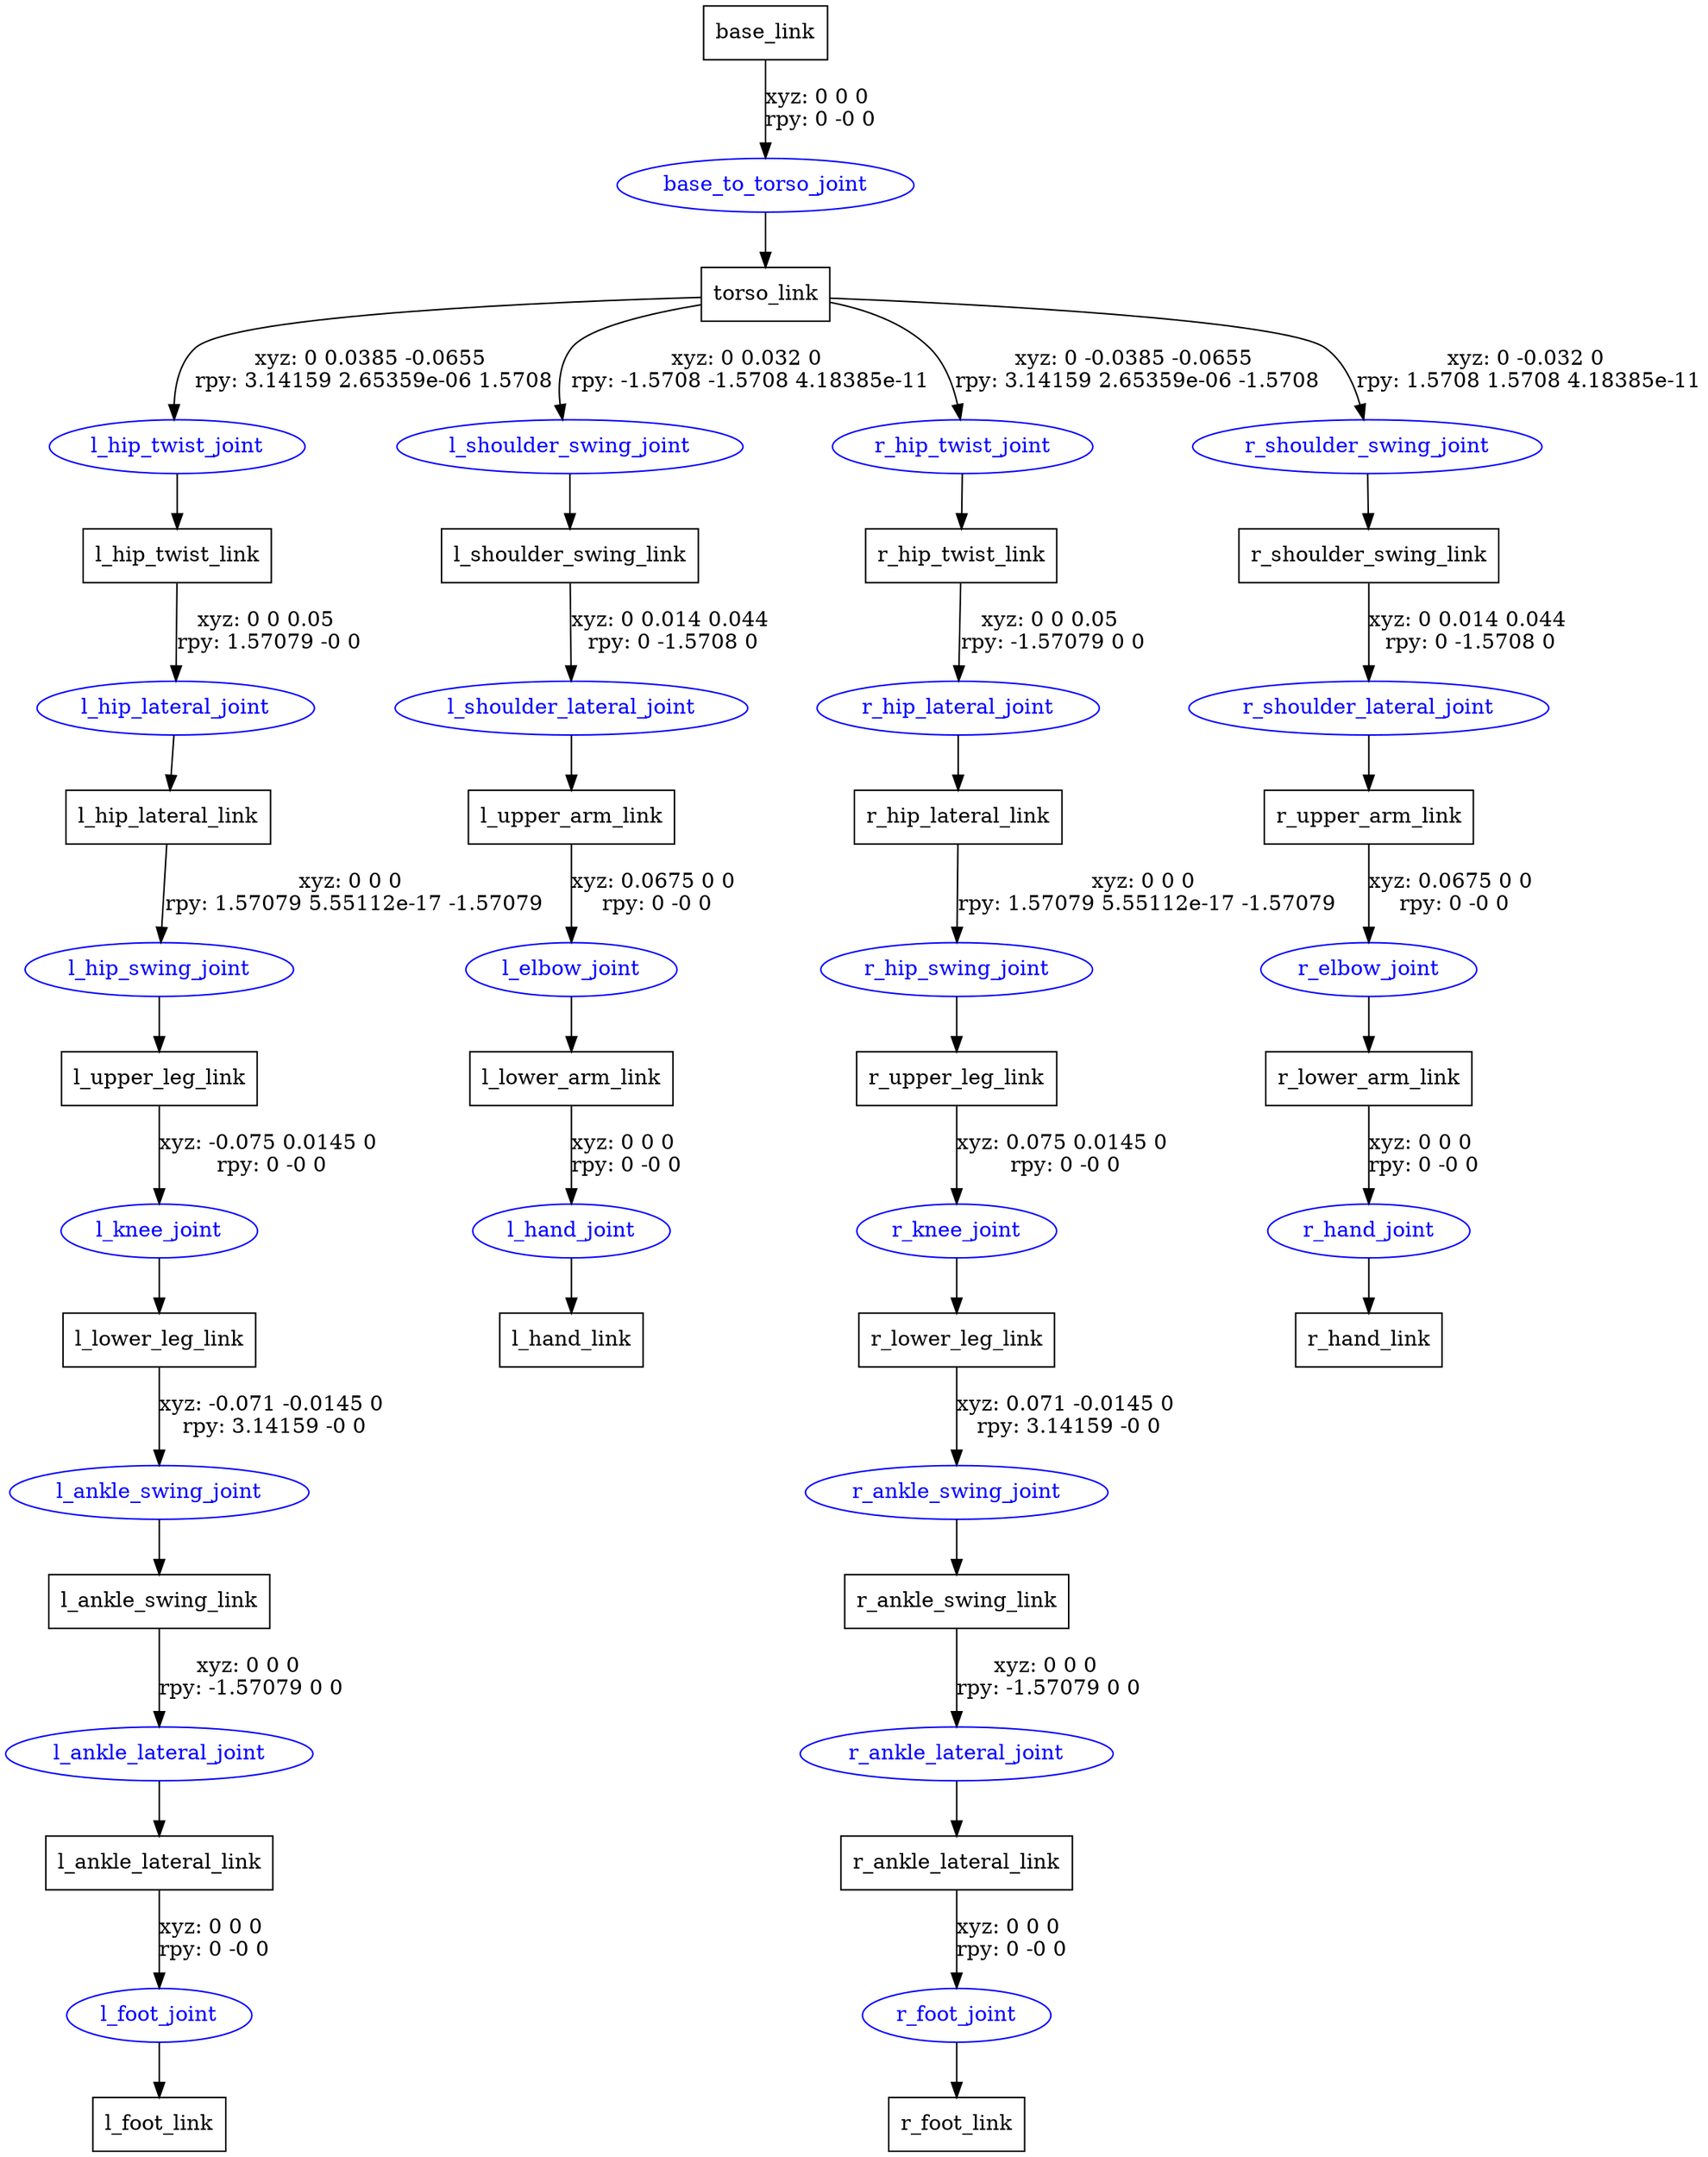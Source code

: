 digraph G {
node [shape=box];
"base_link" [label="base_link"];
"torso_link" [label="torso_link"];
"l_hip_twist_link" [label="l_hip_twist_link"];
"l_hip_lateral_link" [label="l_hip_lateral_link"];
"l_upper_leg_link" [label="l_upper_leg_link"];
"l_lower_leg_link" [label="l_lower_leg_link"];
"l_ankle_swing_link" [label="l_ankle_swing_link"];
"l_ankle_lateral_link" [label="l_ankle_lateral_link"];
"l_foot_link" [label="l_foot_link"];
"l_shoulder_swing_link" [label="l_shoulder_swing_link"];
"l_upper_arm_link" [label="l_upper_arm_link"];
"l_lower_arm_link" [label="l_lower_arm_link"];
"l_hand_link" [label="l_hand_link"];
"r_hip_twist_link" [label="r_hip_twist_link"];
"r_hip_lateral_link" [label="r_hip_lateral_link"];
"r_upper_leg_link" [label="r_upper_leg_link"];
"r_lower_leg_link" [label="r_lower_leg_link"];
"r_ankle_swing_link" [label="r_ankle_swing_link"];
"r_ankle_lateral_link" [label="r_ankle_lateral_link"];
"r_foot_link" [label="r_foot_link"];
"r_shoulder_swing_link" [label="r_shoulder_swing_link"];
"r_upper_arm_link" [label="r_upper_arm_link"];
"r_lower_arm_link" [label="r_lower_arm_link"];
"r_hand_link" [label="r_hand_link"];
node [shape=ellipse, color=blue, fontcolor=blue];
"base_link" -> "base_to_torso_joint" [label="xyz: 0 0 0 \nrpy: 0 -0 0"]
"base_to_torso_joint" -> "torso_link"
"torso_link" -> "l_hip_twist_joint" [label="xyz: 0 0.0385 -0.0655 \nrpy: 3.14159 2.65359e-06 1.5708"]
"l_hip_twist_joint" -> "l_hip_twist_link"
"l_hip_twist_link" -> "l_hip_lateral_joint" [label="xyz: 0 0 0.05 \nrpy: 1.57079 -0 0"]
"l_hip_lateral_joint" -> "l_hip_lateral_link"
"l_hip_lateral_link" -> "l_hip_swing_joint" [label="xyz: 0 0 0 \nrpy: 1.57079 5.55112e-17 -1.57079"]
"l_hip_swing_joint" -> "l_upper_leg_link"
"l_upper_leg_link" -> "l_knee_joint" [label="xyz: -0.075 0.0145 0 \nrpy: 0 -0 0"]
"l_knee_joint" -> "l_lower_leg_link"
"l_lower_leg_link" -> "l_ankle_swing_joint" [label="xyz: -0.071 -0.0145 0 \nrpy: 3.14159 -0 0"]
"l_ankle_swing_joint" -> "l_ankle_swing_link"
"l_ankle_swing_link" -> "l_ankle_lateral_joint" [label="xyz: 0 0 0 \nrpy: -1.57079 0 0"]
"l_ankle_lateral_joint" -> "l_ankle_lateral_link"
"l_ankle_lateral_link" -> "l_foot_joint" [label="xyz: 0 0 0 \nrpy: 0 -0 0"]
"l_foot_joint" -> "l_foot_link"
"torso_link" -> "l_shoulder_swing_joint" [label="xyz: 0 0.032 0 \nrpy: -1.5708 -1.5708 4.18385e-11"]
"l_shoulder_swing_joint" -> "l_shoulder_swing_link"
"l_shoulder_swing_link" -> "l_shoulder_lateral_joint" [label="xyz: 0 0.014 0.044 \nrpy: 0 -1.5708 0"]
"l_shoulder_lateral_joint" -> "l_upper_arm_link"
"l_upper_arm_link" -> "l_elbow_joint" [label="xyz: 0.0675 0 0 \nrpy: 0 -0 0"]
"l_elbow_joint" -> "l_lower_arm_link"
"l_lower_arm_link" -> "l_hand_joint" [label="xyz: 0 0 0 \nrpy: 0 -0 0"]
"l_hand_joint" -> "l_hand_link"
"torso_link" -> "r_hip_twist_joint" [label="xyz: 0 -0.0385 -0.0655 \nrpy: 3.14159 2.65359e-06 -1.5708"]
"r_hip_twist_joint" -> "r_hip_twist_link"
"r_hip_twist_link" -> "r_hip_lateral_joint" [label="xyz: 0 0 0.05 \nrpy: -1.57079 0 0"]
"r_hip_lateral_joint" -> "r_hip_lateral_link"
"r_hip_lateral_link" -> "r_hip_swing_joint" [label="xyz: 0 0 0 \nrpy: 1.57079 5.55112e-17 -1.57079"]
"r_hip_swing_joint" -> "r_upper_leg_link"
"r_upper_leg_link" -> "r_knee_joint" [label="xyz: 0.075 0.0145 0 \nrpy: 0 -0 0"]
"r_knee_joint" -> "r_lower_leg_link"
"r_lower_leg_link" -> "r_ankle_swing_joint" [label="xyz: 0.071 -0.0145 0 \nrpy: 3.14159 -0 0"]
"r_ankle_swing_joint" -> "r_ankle_swing_link"
"r_ankle_swing_link" -> "r_ankle_lateral_joint" [label="xyz: 0 0 0 \nrpy: -1.57079 0 0"]
"r_ankle_lateral_joint" -> "r_ankle_lateral_link"
"r_ankle_lateral_link" -> "r_foot_joint" [label="xyz: 0 0 0 \nrpy: 0 -0 0"]
"r_foot_joint" -> "r_foot_link"
"torso_link" -> "r_shoulder_swing_joint" [label="xyz: 0 -0.032 0 \nrpy: 1.5708 1.5708 4.18385e-11"]
"r_shoulder_swing_joint" -> "r_shoulder_swing_link"
"r_shoulder_swing_link" -> "r_shoulder_lateral_joint" [label="xyz: 0 0.014 0.044 \nrpy: 0 -1.5708 0"]
"r_shoulder_lateral_joint" -> "r_upper_arm_link"
"r_upper_arm_link" -> "r_elbow_joint" [label="xyz: 0.0675 0 0 \nrpy: 0 -0 0"]
"r_elbow_joint" -> "r_lower_arm_link"
"r_lower_arm_link" -> "r_hand_joint" [label="xyz: 0 0 0 \nrpy: 0 -0 0"]
"r_hand_joint" -> "r_hand_link"
}
